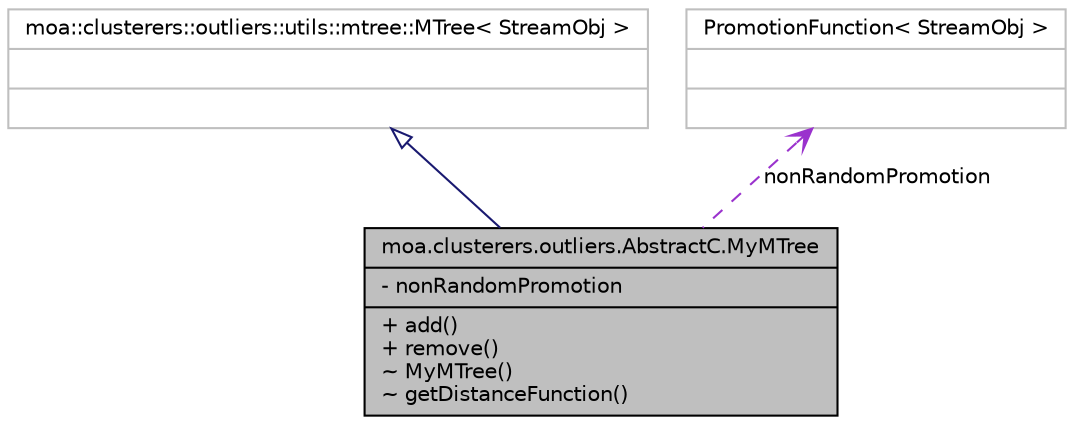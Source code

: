digraph G
{
  edge [fontname="Helvetica",fontsize="10",labelfontname="Helvetica",labelfontsize="10"];
  node [fontname="Helvetica",fontsize="10",shape=record];
  Node1 [label="{moa.clusterers.outliers.AbstractC.MyMTree\n|- nonRandomPromotion\l|+ add()\l+ remove()\l~ MyMTree()\l~ getDistanceFunction()\l}",height=0.2,width=0.4,color="black", fillcolor="grey75", style="filled" fontcolor="black"];
  Node2 -> Node1 [dir=back,color="midnightblue",fontsize="10",style="solid",arrowtail="empty",fontname="Helvetica"];
  Node2 [label="{moa::clusterers::outliers::utils::mtree::MTree\< StreamObj \>\n||}",height=0.2,width=0.4,color="grey75", fillcolor="white", style="filled"];
  Node3 -> Node1 [dir=back,color="darkorchid3",fontsize="10",style="dashed",label="nonRandomPromotion",arrowtail="open",fontname="Helvetica"];
  Node3 [label="{PromotionFunction\< StreamObj \>\n||}",height=0.2,width=0.4,color="grey75", fillcolor="white", style="filled"];
}
